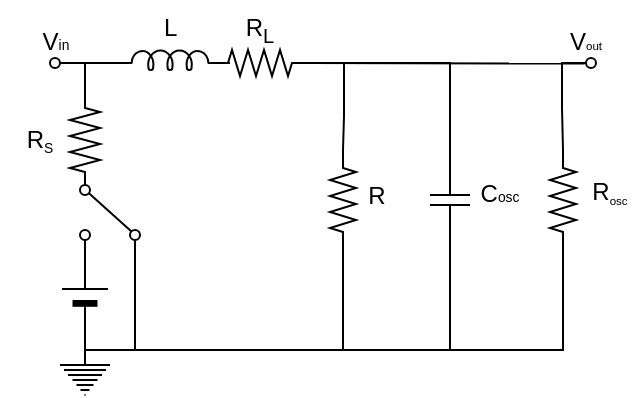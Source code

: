 <mxfile version="12.2.2" type="device" pages="1"><diagram id="3sSTvLf9eqrU2dhGY9gb" name="Page-1"><mxGraphModel dx="670" dy="382" grid="1" gridSize="10" guides="1" tooltips="1" connect="1" arrows="1" fold="1" page="1" pageScale="1" pageWidth="827" pageHeight="1169" math="0" shadow="0"><root><mxCell id="0"/><mxCell id="1" parent="0"/><mxCell id="JeK-fLH9PVdOFSQYClvs-1" value="" style="verticalLabelPosition=bottom;shadow=0;dashed=0;align=center;fillColor=#000000;html=1;verticalAlign=top;strokeWidth=1;shape=mxgraph.electrical.miscellaneous.monocell_battery;direction=north;" vertex="1" parent="1"><mxGeometry x="76" y="172.5" width="23" height="60" as="geometry"/></mxCell><mxCell id="JeK-fLH9PVdOFSQYClvs-21" style="edgeStyle=orthogonalEdgeStyle;rounded=0;orthogonalLoop=1;jettySize=auto;html=1;exitX=0;exitY=0.5;exitDx=0;exitDy=0;exitPerimeter=0;entryX=0;entryY=0.645;entryDx=0;entryDy=0;entryPerimeter=0;endArrow=none;endFill=0;" edge="1" parent="1" source="JeK-fLH9PVdOFSQYClvs-4" target="JeK-fLH9PVdOFSQYClvs-9"><mxGeometry relative="1" as="geometry"><Array as="points"><mxPoint x="87" y="86"/></Array></mxGeometry></mxCell><mxCell id="JeK-fLH9PVdOFSQYClvs-4" value="" style="pointerEvents=1;verticalLabelPosition=bottom;shadow=0;dashed=0;align=center;html=1;verticalAlign=top;shape=mxgraph.electrical.resistors.resistor_2;direction=south;" vertex="1" parent="1"><mxGeometry x="80" y="100" width="15" height="50" as="geometry"/></mxCell><mxCell id="JeK-fLH9PVdOFSQYClvs-25" style="edgeStyle=orthogonalEdgeStyle;rounded=0;orthogonalLoop=1;jettySize=auto;html=1;exitX=0;exitY=0.5;exitDx=0;exitDy=0;exitPerimeter=0;entryX=1;entryY=0.5;entryDx=0;entryDy=0;entryPerimeter=0;endArrow=none;endFill=0;" edge="1" parent="1" source="JeK-fLH9PVdOFSQYClvs-8" target="JeK-fLH9PVdOFSQYClvs-23"><mxGeometry relative="1" as="geometry"><Array as="points"><mxPoint x="217" y="87"/><mxPoint x="217" y="113"/></Array></mxGeometry></mxCell><mxCell id="JeK-fLH9PVdOFSQYClvs-8" value="" style="pointerEvents=1;verticalLabelPosition=bottom;shadow=0;dashed=0;align=center;html=1;verticalAlign=top;shape=mxgraph.electrical.resistors.resistor_2;direction=west;" vertex="1" parent="1"><mxGeometry x="150" y="80" width="50" height="13" as="geometry"/></mxCell><mxCell id="JeK-fLH9PVdOFSQYClvs-18" style="edgeStyle=orthogonalEdgeStyle;rounded=0;orthogonalLoop=1;jettySize=auto;html=1;exitX=1;exitY=0.645;exitDx=0;exitDy=0;exitPerimeter=0;entryX=1;entryY=0.5;entryDx=0;entryDy=0;entryPerimeter=0;endArrow=none;endFill=0;" edge="1" parent="1" source="JeK-fLH9PVdOFSQYClvs-9" target="JeK-fLH9PVdOFSQYClvs-8"><mxGeometry relative="1" as="geometry"/></mxCell><mxCell id="JeK-fLH9PVdOFSQYClvs-9" value="" style="pointerEvents=1;verticalLabelPosition=bottom;shadow=0;dashed=0;align=center;html=1;verticalAlign=top;shape=mxgraph.electrical.inductors.inductor_5;" vertex="1" parent="1"><mxGeometry x="100" y="80" width="60" height="10" as="geometry"/></mxCell><mxCell id="JeK-fLH9PVdOFSQYClvs-66" style="edgeStyle=orthogonalEdgeStyle;rounded=0;orthogonalLoop=1;jettySize=auto;html=1;exitX=0;exitY=0.5;exitDx=0;exitDy=0;exitPerimeter=0;endArrow=none;endFill=0;" edge="1" parent="1" source="JeK-fLH9PVdOFSQYClvs-23"><mxGeometry relative="1" as="geometry"><mxPoint x="210" y="230" as="targetPoint"/><Array as="points"><mxPoint x="217" y="230"/></Array></mxGeometry></mxCell><mxCell id="JeK-fLH9PVdOFSQYClvs-23" value="" style="pointerEvents=1;verticalLabelPosition=bottom;shadow=0;dashed=0;align=center;html=1;verticalAlign=top;shape=mxgraph.electrical.resistors.resistor_2;direction=north;" vertex="1" parent="1"><mxGeometry x="210" y="130" width="13" height="50" as="geometry"/></mxCell><mxCell id="JeK-fLH9PVdOFSQYClvs-39" style="edgeStyle=orthogonalEdgeStyle;rounded=0;orthogonalLoop=1;jettySize=auto;html=1;exitX=0;exitY=0.5;exitDx=0;exitDy=0;exitPerimeter=0;endArrow=none;endFill=0;" edge="1" parent="1" source="JeK-fLH9PVdOFSQYClvs-24"><mxGeometry relative="1" as="geometry"><mxPoint x="249.935" y="86.532" as="targetPoint"/><Array as="points"><mxPoint x="270" y="87"/></Array></mxGeometry></mxCell><mxCell id="JeK-fLH9PVdOFSQYClvs-67" style="edgeStyle=orthogonalEdgeStyle;rounded=0;orthogonalLoop=1;jettySize=auto;html=1;exitX=1;exitY=0.5;exitDx=0;exitDy=0;exitPerimeter=0;endArrow=none;endFill=0;" edge="1" parent="1" source="JeK-fLH9PVdOFSQYClvs-24"><mxGeometry relative="1" as="geometry"><mxPoint x="210" y="230" as="targetPoint"/><Array as="points"><mxPoint x="270" y="230"/></Array></mxGeometry></mxCell><mxCell id="JeK-fLH9PVdOFSQYClvs-24" value="" style="pointerEvents=1;verticalLabelPosition=bottom;shadow=0;dashed=0;align=center;html=1;verticalAlign=top;shape=mxgraph.electrical.capacitors.capacitor_1;direction=south;" vertex="1" parent="1"><mxGeometry x="260" y="130" width="20" height="50" as="geometry"/></mxCell><mxCell id="JeK-fLH9PVdOFSQYClvs-35" value="" style="endArrow=none;html=1;strokeWidth=1;" edge="1" parent="1"><mxGeometry width="100" relative="1" as="geometry"><mxPoint x="220" y="86.5" as="sourcePoint"/><mxPoint x="250" y="86.5" as="targetPoint"/><Array as="points"><mxPoint x="210" y="86.5"/></Array></mxGeometry></mxCell><mxCell id="JeK-fLH9PVdOFSQYClvs-68" style="edgeStyle=orthogonalEdgeStyle;rounded=0;orthogonalLoop=1;jettySize=auto;html=1;exitX=0;exitY=0.5;exitDx=0;exitDy=0;exitPerimeter=0;endArrow=none;endFill=0;" edge="1" parent="1" source="JeK-fLH9PVdOFSQYClvs-46"><mxGeometry relative="1" as="geometry"><mxPoint x="240" y="230" as="targetPoint"/><Array as="points"><mxPoint x="326" y="230"/></Array></mxGeometry></mxCell><mxCell id="JeK-fLH9PVdOFSQYClvs-46" value="" style="pointerEvents=1;verticalLabelPosition=bottom;shadow=0;dashed=0;align=center;html=1;verticalAlign=top;shape=mxgraph.electrical.resistors.resistor_2;direction=north;" vertex="1" parent="1"><mxGeometry x="320" y="130" width="13" height="50" as="geometry"/></mxCell><mxCell id="JeK-fLH9PVdOFSQYClvs-49" value="" style="endArrow=none;html=1;strokeWidth=1;" edge="1" parent="1" source="JeK-fLH9PVdOFSQYClvs-51"><mxGeometry width="100" relative="1" as="geometry"><mxPoint x="77.5" y="86.5" as="sourcePoint"/><mxPoint x="87.5" y="86.5" as="targetPoint"/></mxGeometry></mxCell><mxCell id="JeK-fLH9PVdOFSQYClvs-51" value="" style="ellipse;whiteSpace=wrap;html=1;aspect=fixed;" vertex="1" parent="1"><mxGeometry x="70" y="84" width="5" height="5" as="geometry"/></mxCell><mxCell id="JeK-fLH9PVdOFSQYClvs-100" style="edgeStyle=orthogonalEdgeStyle;rounded=0;orthogonalLoop=1;jettySize=auto;html=1;exitX=0;exitY=0.5;exitDx=0;exitDy=0;entryX=1;entryY=0.5;entryDx=0;entryDy=0;entryPerimeter=0;endArrow=none;endFill=0;" edge="1" parent="1" source="JeK-fLH9PVdOFSQYClvs-52" target="JeK-fLH9PVdOFSQYClvs-46"><mxGeometry relative="1" as="geometry"><Array as="points"><mxPoint x="326" y="86"/><mxPoint x="326" y="109"/></Array></mxGeometry></mxCell><mxCell id="JeK-fLH9PVdOFSQYClvs-52" value="" style="ellipse;whiteSpace=wrap;html=1;aspect=fixed;" vertex="1" parent="1"><mxGeometry x="338" y="84" width="5" height="5" as="geometry"/></mxCell><mxCell id="JeK-fLH9PVdOFSQYClvs-55" value="" style="ellipse;whiteSpace=wrap;html=1;aspect=fixed;" vertex="1" parent="1"><mxGeometry x="85" y="170" width="5" height="5" as="geometry"/></mxCell><mxCell id="JeK-fLH9PVdOFSQYClvs-63" style="edgeStyle=orthogonalEdgeStyle;rounded=0;orthogonalLoop=1;jettySize=auto;html=1;exitX=0.5;exitY=1;exitDx=0;exitDy=0;entryX=0.5;entryY=0;entryDx=0;entryDy=0;entryPerimeter=0;endArrow=none;endFill=0;" edge="1" parent="1" source="JeK-fLH9PVdOFSQYClvs-56" target="JeK-fLH9PVdOFSQYClvs-61"><mxGeometry relative="1" as="geometry"><Array as="points"><mxPoint x="112" y="230"/><mxPoint x="88" y="230"/></Array></mxGeometry></mxCell><mxCell id="JeK-fLH9PVdOFSQYClvs-56" value="" style="ellipse;whiteSpace=wrap;html=1;aspect=fixed;" vertex="1" parent="1"><mxGeometry x="110" y="170" width="5" height="5" as="geometry"/></mxCell><mxCell id="JeK-fLH9PVdOFSQYClvs-59" value="" style="endArrow=none;html=1;exitX=0;exitY=0;exitDx=0;exitDy=0;entryX=0;entryY=0;entryDx=0;entryDy=0;" edge="1" parent="1" source="JeK-fLH9PVdOFSQYClvs-54" target="JeK-fLH9PVdOFSQYClvs-56"><mxGeometry width="50" height="50" relative="1" as="geometry"><mxPoint x="120" y="190" as="sourcePoint"/><mxPoint x="170" y="140" as="targetPoint"/></mxGeometry></mxCell><mxCell id="JeK-fLH9PVdOFSQYClvs-54" value="" style="ellipse;whiteSpace=wrap;html=1;aspect=fixed;" vertex="1" parent="1"><mxGeometry x="85" y="147.5" width="5" height="5" as="geometry"/></mxCell><mxCell id="JeK-fLH9PVdOFSQYClvs-61" value="" style="pointerEvents=1;verticalLabelPosition=bottom;shadow=0;dashed=0;align=center;html=1;verticalAlign=top;shape=mxgraph.electrical.signal_sources.protective_earth;" vertex="1" parent="1"><mxGeometry x="75" y="232.5" width="25" height="20" as="geometry"/></mxCell><mxCell id="JeK-fLH9PVdOFSQYClvs-65" value="" style="endArrow=none;html=1;strokeWidth=1;" edge="1" parent="1"><mxGeometry width="100" relative="1" as="geometry"><mxPoint x="210" y="230" as="sourcePoint"/><mxPoint x="110" y="230" as="targetPoint"/></mxGeometry></mxCell><mxCell id="JeK-fLH9PVdOFSQYClvs-69" value="&lt;span style=&quot;white-space: nowrap&quot;&gt;R&lt;/span&gt;&lt;sub style=&quot;white-space: nowrap&quot;&gt;L&lt;/sub&gt;" style="text;html=1;strokeColor=none;fillColor=none;align=center;verticalAlign=middle;whiteSpace=wrap;rounded=0;" vertex="1" parent="1"><mxGeometry x="155" y="60" width="40" height="20" as="geometry"/></mxCell><mxCell id="JeK-fLH9PVdOFSQYClvs-72" value="L" style="text;html=1;" vertex="1" parent="1"><mxGeometry x="125" y="55" width="10" height="30" as="geometry"/></mxCell><mxCell id="JeK-fLH9PVdOFSQYClvs-75" value="&lt;span style=&quot;white-space: nowrap&quot;&gt;R&lt;span style=&quot;font-size: 8.333px&quot;&gt;&lt;sub&gt;S&lt;/sub&gt;&lt;/span&gt;&lt;/span&gt;" style="text;html=1;strokeColor=none;fillColor=none;align=center;verticalAlign=middle;whiteSpace=wrap;rounded=0;" vertex="1" parent="1"><mxGeometry x="45" y="115" width="40" height="20" as="geometry"/></mxCell><mxCell id="JeK-fLH9PVdOFSQYClvs-76" value="&lt;span style=&quot;white-space: nowrap&quot;&gt;R&lt;span style=&quot;font-size: 6.944px&quot;&gt;&lt;sub&gt;osc&lt;/sub&gt;&lt;/span&gt;&lt;/span&gt;" style="text;html=1;strokeColor=none;fillColor=none;align=center;verticalAlign=middle;whiteSpace=wrap;rounded=0;" vertex="1" parent="1"><mxGeometry x="338" y="142" width="24" height="18" as="geometry"/></mxCell><mxCell id="JeK-fLH9PVdOFSQYClvs-77" value="&lt;span style=&quot;white-space: nowrap&quot;&gt;&lt;sub&gt;&lt;span style=&quot;font-size: 12px&quot;&gt;C&lt;/span&gt;&lt;span style=&quot;font-size: 6.944px&quot;&gt;osc&lt;/span&gt;&lt;/sub&gt;&lt;/span&gt;" style="text;html=1;strokeColor=none;fillColor=none;align=center;verticalAlign=middle;whiteSpace=wrap;rounded=0;" vertex="1" parent="1"><mxGeometry x="280" y="140" width="30" height="20" as="geometry"/></mxCell><mxCell id="JeK-fLH9PVdOFSQYClvs-89" value="&lt;span style=&quot;white-space: nowrap&quot;&gt;R&lt;/span&gt;" style="text;html=1;strokeColor=none;fillColor=none;align=center;verticalAlign=middle;whiteSpace=wrap;rounded=0;" vertex="1" parent="1"><mxGeometry x="220" y="143.5" width="27" height="18" as="geometry"/></mxCell><mxCell id="JeK-fLH9PVdOFSQYClvs-90" value="&lt;span style=&quot;white-space: nowrap&quot;&gt;&lt;sub&gt;&lt;span style=&quot;font-size: 12px&quot;&gt;V&lt;/span&gt;&lt;span style=&quot;font-size: 6.944px&quot;&gt;in&lt;/span&gt;&lt;/sub&gt;&lt;/span&gt;" style="text;html=1;strokeColor=none;fillColor=none;align=center;verticalAlign=middle;whiteSpace=wrap;rounded=0;" vertex="1" parent="1"><mxGeometry x="52.5" y="64" width="40" height="20" as="geometry"/></mxCell><mxCell id="JeK-fLH9PVdOFSQYClvs-91" value="&lt;span style=&quot;white-space: nowrap&quot;&gt;&lt;sub&gt;&lt;span style=&quot;font-size: 12px&quot;&gt;V&lt;/span&gt;&lt;span style=&quot;font-size: 5.787px&quot;&gt;out&lt;/span&gt;&lt;/sub&gt;&lt;/span&gt;" style="text;html=1;strokeColor=none;fillColor=none;align=center;verticalAlign=middle;whiteSpace=wrap;rounded=0;" vertex="1" parent="1"><mxGeometry x="318" y="64" width="40" height="20" as="geometry"/></mxCell><mxCell id="JeK-fLH9PVdOFSQYClvs-101" value="" style="endArrow=none;html=1;entryX=-0.144;entryY=0.553;entryDx=0;entryDy=0;entryPerimeter=0;exitX=0;exitY=0.5;exitDx=0;exitDy=0;exitPerimeter=0;" edge="1" parent="1" source="JeK-fLH9PVdOFSQYClvs-8" target="JeK-fLH9PVdOFSQYClvs-52"><mxGeometry width="50" height="50" relative="1" as="geometry"><mxPoint x="280" y="100" as="sourcePoint"/><mxPoint x="350" y="120" as="targetPoint"/></mxGeometry></mxCell></root></mxGraphModel></diagram></mxfile>